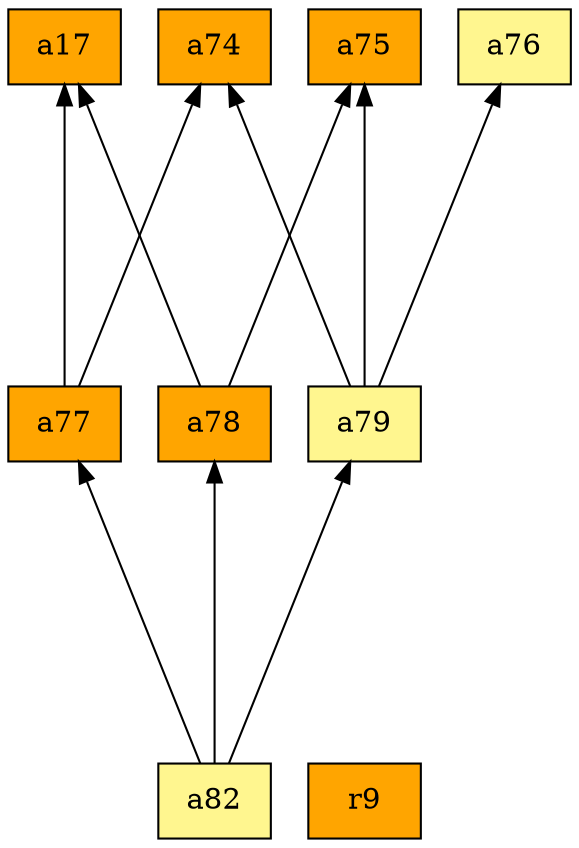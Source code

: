 digraph G {
rankdir=BT;ranksep="2.0";
"a82" [shape=record,fillcolor=khaki1,style=filled,label="{a82}"];
"a74" [shape=record,fillcolor=orange,style=filled,label="{a74}"];
"a79" [shape=record,fillcolor=khaki1,style=filled,label="{a79}"];
"a75" [shape=record,fillcolor=orange,style=filled,label="{a75}"];
"a78" [shape=record,fillcolor=orange,style=filled,label="{a78}"];
"a17" [shape=record,fillcolor=orange,style=filled,label="{a17}"];
"a77" [shape=record,fillcolor=orange,style=filled,label="{a77}"];
"a76" [shape=record,fillcolor=khaki1,style=filled,label="{a76}"];
"r9" [shape=record,fillcolor=orange,style=filled,label="{r9}"];
"a82" -> "a78"
"a82" -> "a79"
"a82" -> "a77"
"a79" -> "a75"
"a79" -> "a74"
"a79" -> "a76"
"a78" -> "a75"
"a78" -> "a17"
"a77" -> "a74"
"a77" -> "a17"
}